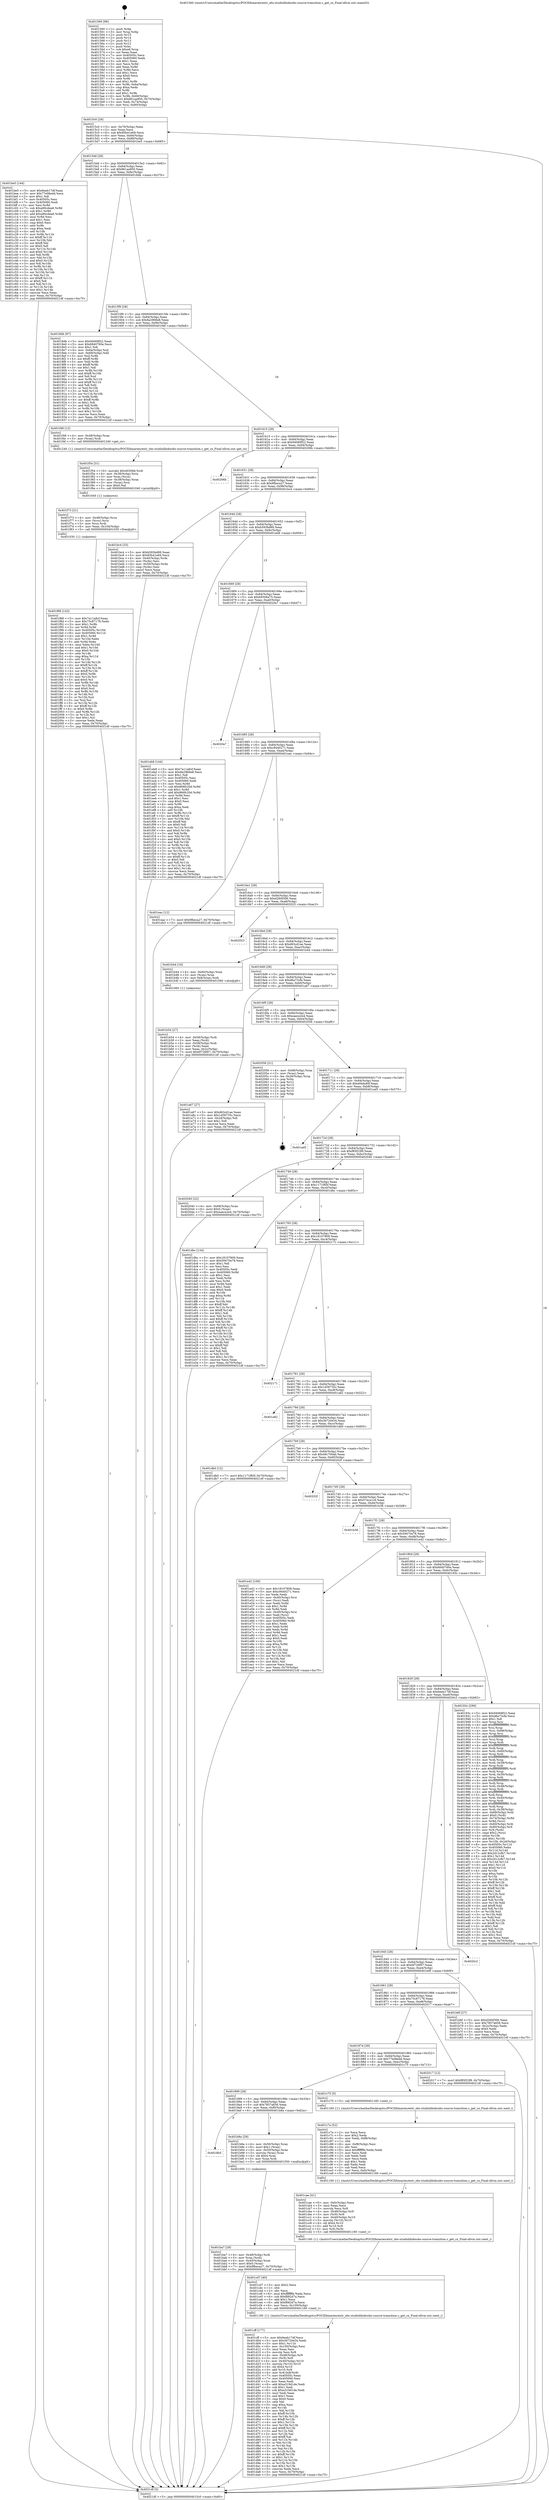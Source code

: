 digraph "0x401560" {
  label = "0x401560 (/mnt/c/Users/mathe/Desktop/tcc/POCII/binaries/extr_obs-studiolibobsobs-source-transition.c_get_cx_Final-ollvm.out::main(0))"
  labelloc = "t"
  node[shape=record]

  Entry [label="",width=0.3,height=0.3,shape=circle,fillcolor=black,style=filled]
  "0x4015c0" [label="{
     0x4015c0 [29]\l
     | [instrs]\l
     &nbsp;&nbsp;0x4015c0 \<+3\>: mov -0x70(%rbp),%eax\l
     &nbsp;&nbsp;0x4015c3 \<+2\>: mov %eax,%ecx\l
     &nbsp;&nbsp;0x4015c5 \<+6\>: sub $0x85b41e69,%ecx\l
     &nbsp;&nbsp;0x4015cb \<+6\>: mov %eax,-0x84(%rbp)\l
     &nbsp;&nbsp;0x4015d1 \<+6\>: mov %ecx,-0x88(%rbp)\l
     &nbsp;&nbsp;0x4015d7 \<+6\>: je 0000000000401be5 \<main+0x685\>\l
  }"]
  "0x401be5" [label="{
     0x401be5 [144]\l
     | [instrs]\l
     &nbsp;&nbsp;0x401be5 \<+5\>: mov $0x6eeb17df,%eax\l
     &nbsp;&nbsp;0x401bea \<+5\>: mov $0x77e08edd,%ecx\l
     &nbsp;&nbsp;0x401bef \<+2\>: mov $0x1,%dl\l
     &nbsp;&nbsp;0x401bf1 \<+7\>: mov 0x40505c,%esi\l
     &nbsp;&nbsp;0x401bf8 \<+7\>: mov 0x405060,%edi\l
     &nbsp;&nbsp;0x401bff \<+3\>: mov %esi,%r8d\l
     &nbsp;&nbsp;0x401c02 \<+7\>: sub $0xa90cdea6,%r8d\l
     &nbsp;&nbsp;0x401c09 \<+4\>: sub $0x1,%r8d\l
     &nbsp;&nbsp;0x401c0d \<+7\>: add $0xa90cdea6,%r8d\l
     &nbsp;&nbsp;0x401c14 \<+4\>: imul %r8d,%esi\l
     &nbsp;&nbsp;0x401c18 \<+3\>: and $0x1,%esi\l
     &nbsp;&nbsp;0x401c1b \<+3\>: cmp $0x0,%esi\l
     &nbsp;&nbsp;0x401c1e \<+4\>: sete %r9b\l
     &nbsp;&nbsp;0x401c22 \<+3\>: cmp $0xa,%edi\l
     &nbsp;&nbsp;0x401c25 \<+4\>: setl %r10b\l
     &nbsp;&nbsp;0x401c29 \<+3\>: mov %r9b,%r11b\l
     &nbsp;&nbsp;0x401c2c \<+4\>: xor $0xff,%r11b\l
     &nbsp;&nbsp;0x401c30 \<+3\>: mov %r10b,%bl\l
     &nbsp;&nbsp;0x401c33 \<+3\>: xor $0xff,%bl\l
     &nbsp;&nbsp;0x401c36 \<+3\>: xor $0x0,%dl\l
     &nbsp;&nbsp;0x401c39 \<+3\>: mov %r11b,%r14b\l
     &nbsp;&nbsp;0x401c3c \<+4\>: and $0x0,%r14b\l
     &nbsp;&nbsp;0x401c40 \<+3\>: and %dl,%r9b\l
     &nbsp;&nbsp;0x401c43 \<+3\>: mov %bl,%r15b\l
     &nbsp;&nbsp;0x401c46 \<+4\>: and $0x0,%r15b\l
     &nbsp;&nbsp;0x401c4a \<+3\>: and %dl,%r10b\l
     &nbsp;&nbsp;0x401c4d \<+3\>: or %r9b,%r14b\l
     &nbsp;&nbsp;0x401c50 \<+3\>: or %r10b,%r15b\l
     &nbsp;&nbsp;0x401c53 \<+3\>: xor %r15b,%r14b\l
     &nbsp;&nbsp;0x401c56 \<+3\>: or %bl,%r11b\l
     &nbsp;&nbsp;0x401c59 \<+4\>: xor $0xff,%r11b\l
     &nbsp;&nbsp;0x401c5d \<+3\>: or $0x0,%dl\l
     &nbsp;&nbsp;0x401c60 \<+3\>: and %dl,%r11b\l
     &nbsp;&nbsp;0x401c63 \<+3\>: or %r11b,%r14b\l
     &nbsp;&nbsp;0x401c66 \<+4\>: test $0x1,%r14b\l
     &nbsp;&nbsp;0x401c6a \<+3\>: cmovne %ecx,%eax\l
     &nbsp;&nbsp;0x401c6d \<+3\>: mov %eax,-0x70(%rbp)\l
     &nbsp;&nbsp;0x401c70 \<+5\>: jmp 00000000004021df \<main+0xc7f\>\l
  }"]
  "0x4015dd" [label="{
     0x4015dd [28]\l
     | [instrs]\l
     &nbsp;&nbsp;0x4015dd \<+5\>: jmp 00000000004015e2 \<main+0x82\>\l
     &nbsp;&nbsp;0x4015e2 \<+6\>: mov -0x84(%rbp),%eax\l
     &nbsp;&nbsp;0x4015e8 \<+5\>: sub $0x861aa950,%eax\l
     &nbsp;&nbsp;0x4015ed \<+6\>: mov %eax,-0x8c(%rbp)\l
     &nbsp;&nbsp;0x4015f3 \<+6\>: je 00000000004018db \<main+0x37b\>\l
  }"]
  Exit [label="",width=0.3,height=0.3,shape=circle,fillcolor=black,style=filled,peripheries=2]
  "0x4018db" [label="{
     0x4018db [97]\l
     | [instrs]\l
     &nbsp;&nbsp;0x4018db \<+5\>: mov $0x94069f22,%eax\l
     &nbsp;&nbsp;0x4018e0 \<+5\>: mov $0x6840760e,%ecx\l
     &nbsp;&nbsp;0x4018e5 \<+2\>: mov $0x1,%dl\l
     &nbsp;&nbsp;0x4018e7 \<+4\>: mov -0x6a(%rbp),%sil\l
     &nbsp;&nbsp;0x4018eb \<+4\>: mov -0x69(%rbp),%dil\l
     &nbsp;&nbsp;0x4018ef \<+3\>: mov %sil,%r8b\l
     &nbsp;&nbsp;0x4018f2 \<+4\>: xor $0xff,%r8b\l
     &nbsp;&nbsp;0x4018f6 \<+3\>: mov %dil,%r9b\l
     &nbsp;&nbsp;0x4018f9 \<+4\>: xor $0xff,%r9b\l
     &nbsp;&nbsp;0x4018fd \<+3\>: xor $0x1,%dl\l
     &nbsp;&nbsp;0x401900 \<+3\>: mov %r8b,%r10b\l
     &nbsp;&nbsp;0x401903 \<+4\>: and $0xff,%r10b\l
     &nbsp;&nbsp;0x401907 \<+3\>: and %dl,%sil\l
     &nbsp;&nbsp;0x40190a \<+3\>: mov %r9b,%r11b\l
     &nbsp;&nbsp;0x40190d \<+4\>: and $0xff,%r11b\l
     &nbsp;&nbsp;0x401911 \<+3\>: and %dl,%dil\l
     &nbsp;&nbsp;0x401914 \<+3\>: or %sil,%r10b\l
     &nbsp;&nbsp;0x401917 \<+3\>: or %dil,%r11b\l
     &nbsp;&nbsp;0x40191a \<+3\>: xor %r11b,%r10b\l
     &nbsp;&nbsp;0x40191d \<+3\>: or %r9b,%r8b\l
     &nbsp;&nbsp;0x401920 \<+4\>: xor $0xff,%r8b\l
     &nbsp;&nbsp;0x401924 \<+3\>: or $0x1,%dl\l
     &nbsp;&nbsp;0x401927 \<+3\>: and %dl,%r8b\l
     &nbsp;&nbsp;0x40192a \<+3\>: or %r8b,%r10b\l
     &nbsp;&nbsp;0x40192d \<+4\>: test $0x1,%r10b\l
     &nbsp;&nbsp;0x401931 \<+3\>: cmovne %ecx,%eax\l
     &nbsp;&nbsp;0x401934 \<+3\>: mov %eax,-0x70(%rbp)\l
     &nbsp;&nbsp;0x401937 \<+5\>: jmp 00000000004021df \<main+0xc7f\>\l
  }"]
  "0x4015f9" [label="{
     0x4015f9 [28]\l
     | [instrs]\l
     &nbsp;&nbsp;0x4015f9 \<+5\>: jmp 00000000004015fe \<main+0x9e\>\l
     &nbsp;&nbsp;0x4015fe \<+6\>: mov -0x84(%rbp),%eax\l
     &nbsp;&nbsp;0x401604 \<+5\>: sub $0x8a2966e8,%eax\l
     &nbsp;&nbsp;0x401609 \<+6\>: mov %eax,-0x90(%rbp)\l
     &nbsp;&nbsp;0x40160f \<+6\>: je 0000000000401f48 \<main+0x9e8\>\l
  }"]
  "0x4021df" [label="{
     0x4021df [5]\l
     | [instrs]\l
     &nbsp;&nbsp;0x4021df \<+5\>: jmp 00000000004015c0 \<main+0x60\>\l
  }"]
  "0x401560" [label="{
     0x401560 [96]\l
     | [instrs]\l
     &nbsp;&nbsp;0x401560 \<+1\>: push %rbp\l
     &nbsp;&nbsp;0x401561 \<+3\>: mov %rsp,%rbp\l
     &nbsp;&nbsp;0x401564 \<+2\>: push %r15\l
     &nbsp;&nbsp;0x401566 \<+2\>: push %r14\l
     &nbsp;&nbsp;0x401568 \<+2\>: push %r13\l
     &nbsp;&nbsp;0x40156a \<+2\>: push %r12\l
     &nbsp;&nbsp;0x40156c \<+1\>: push %rbx\l
     &nbsp;&nbsp;0x40156d \<+7\>: sub $0xe8,%rsp\l
     &nbsp;&nbsp;0x401574 \<+2\>: xor %eax,%eax\l
     &nbsp;&nbsp;0x401576 \<+7\>: mov 0x40505c,%ecx\l
     &nbsp;&nbsp;0x40157d \<+7\>: mov 0x405060,%edx\l
     &nbsp;&nbsp;0x401584 \<+3\>: sub $0x1,%eax\l
     &nbsp;&nbsp;0x401587 \<+3\>: mov %ecx,%r8d\l
     &nbsp;&nbsp;0x40158a \<+3\>: add %eax,%r8d\l
     &nbsp;&nbsp;0x40158d \<+4\>: imul %r8d,%ecx\l
     &nbsp;&nbsp;0x401591 \<+3\>: and $0x1,%ecx\l
     &nbsp;&nbsp;0x401594 \<+3\>: cmp $0x0,%ecx\l
     &nbsp;&nbsp;0x401597 \<+4\>: sete %r9b\l
     &nbsp;&nbsp;0x40159b \<+4\>: and $0x1,%r9b\l
     &nbsp;&nbsp;0x40159f \<+4\>: mov %r9b,-0x6a(%rbp)\l
     &nbsp;&nbsp;0x4015a3 \<+3\>: cmp $0xa,%edx\l
     &nbsp;&nbsp;0x4015a6 \<+4\>: setl %r9b\l
     &nbsp;&nbsp;0x4015aa \<+4\>: and $0x1,%r9b\l
     &nbsp;&nbsp;0x4015ae \<+4\>: mov %r9b,-0x69(%rbp)\l
     &nbsp;&nbsp;0x4015b2 \<+7\>: movl $0x861aa950,-0x70(%rbp)\l
     &nbsp;&nbsp;0x4015b9 \<+3\>: mov %edi,-0x74(%rbp)\l
     &nbsp;&nbsp;0x4015bc \<+4\>: mov %rsi,-0x80(%rbp)\l
  }"]
  "0x401f88" [label="{
     0x401f88 [143]\l
     | [instrs]\l
     &nbsp;&nbsp;0x401f88 \<+5\>: mov $0x7a11a8cf,%eax\l
     &nbsp;&nbsp;0x401f8d \<+5\>: mov $0x75c87178,%edx\l
     &nbsp;&nbsp;0x401f92 \<+3\>: mov $0x1,%r8b\l
     &nbsp;&nbsp;0x401f95 \<+3\>: xor %r9d,%r9d\l
     &nbsp;&nbsp;0x401f98 \<+8\>: mov 0x40505c,%r10d\l
     &nbsp;&nbsp;0x401fa0 \<+8\>: mov 0x405060,%r11d\l
     &nbsp;&nbsp;0x401fa8 \<+4\>: sub $0x1,%r9d\l
     &nbsp;&nbsp;0x401fac \<+3\>: mov %r10d,%ebx\l
     &nbsp;&nbsp;0x401faf \<+3\>: add %r9d,%ebx\l
     &nbsp;&nbsp;0x401fb2 \<+4\>: imul %ebx,%r10d\l
     &nbsp;&nbsp;0x401fb6 \<+4\>: and $0x1,%r10d\l
     &nbsp;&nbsp;0x401fba \<+4\>: cmp $0x0,%r10d\l
     &nbsp;&nbsp;0x401fbe \<+4\>: sete %r14b\l
     &nbsp;&nbsp;0x401fc2 \<+4\>: cmp $0xa,%r11d\l
     &nbsp;&nbsp;0x401fc6 \<+4\>: setl %r15b\l
     &nbsp;&nbsp;0x401fca \<+3\>: mov %r14b,%r12b\l
     &nbsp;&nbsp;0x401fcd \<+4\>: xor $0xff,%r12b\l
     &nbsp;&nbsp;0x401fd1 \<+3\>: mov %r15b,%r13b\l
     &nbsp;&nbsp;0x401fd4 \<+4\>: xor $0xff,%r13b\l
     &nbsp;&nbsp;0x401fd8 \<+4\>: xor $0x0,%r8b\l
     &nbsp;&nbsp;0x401fdc \<+3\>: mov %r12b,%cl\l
     &nbsp;&nbsp;0x401fdf \<+3\>: and $0x0,%cl\l
     &nbsp;&nbsp;0x401fe2 \<+3\>: and %r8b,%r14b\l
     &nbsp;&nbsp;0x401fe5 \<+3\>: mov %r13b,%sil\l
     &nbsp;&nbsp;0x401fe8 \<+4\>: and $0x0,%sil\l
     &nbsp;&nbsp;0x401fec \<+3\>: and %r8b,%r15b\l
     &nbsp;&nbsp;0x401fef \<+3\>: or %r14b,%cl\l
     &nbsp;&nbsp;0x401ff2 \<+3\>: or %r15b,%sil\l
     &nbsp;&nbsp;0x401ff5 \<+3\>: xor %sil,%cl\l
     &nbsp;&nbsp;0x401ff8 \<+3\>: or %r13b,%r12b\l
     &nbsp;&nbsp;0x401ffb \<+4\>: xor $0xff,%r12b\l
     &nbsp;&nbsp;0x401fff \<+4\>: or $0x0,%r8b\l
     &nbsp;&nbsp;0x402003 \<+3\>: and %r8b,%r12b\l
     &nbsp;&nbsp;0x402006 \<+3\>: or %r12b,%cl\l
     &nbsp;&nbsp;0x402009 \<+3\>: test $0x1,%cl\l
     &nbsp;&nbsp;0x40200c \<+3\>: cmovne %edx,%eax\l
     &nbsp;&nbsp;0x40200f \<+3\>: mov %eax,-0x70(%rbp)\l
     &nbsp;&nbsp;0x402012 \<+5\>: jmp 00000000004021df \<main+0xc7f\>\l
  }"]
  "0x401f48" [label="{
     0x401f48 [12]\l
     | [instrs]\l
     &nbsp;&nbsp;0x401f48 \<+4\>: mov -0x48(%rbp),%rax\l
     &nbsp;&nbsp;0x401f4c \<+3\>: mov (%rax),%rdi\l
     &nbsp;&nbsp;0x401f4f \<+5\>: call 0000000000401240 \<get_cx\>\l
     | [calls]\l
     &nbsp;&nbsp;0x401240 \{1\} (/mnt/c/Users/mathe/Desktop/tcc/POCII/binaries/extr_obs-studiolibobsobs-source-transition.c_get_cx_Final-ollvm.out::get_cx)\l
  }"]
  "0x401615" [label="{
     0x401615 [28]\l
     | [instrs]\l
     &nbsp;&nbsp;0x401615 \<+5\>: jmp 000000000040161a \<main+0xba\>\l
     &nbsp;&nbsp;0x40161a \<+6\>: mov -0x84(%rbp),%eax\l
     &nbsp;&nbsp;0x401620 \<+5\>: sub $0x94069f22,%eax\l
     &nbsp;&nbsp;0x401625 \<+6\>: mov %eax,-0x94(%rbp)\l
     &nbsp;&nbsp;0x40162b \<+6\>: je 000000000040206b \<main+0xb0b\>\l
  }"]
  "0x401f73" [label="{
     0x401f73 [21]\l
     | [instrs]\l
     &nbsp;&nbsp;0x401f73 \<+4\>: mov -0x48(%rbp),%rcx\l
     &nbsp;&nbsp;0x401f77 \<+3\>: mov (%rcx),%rcx\l
     &nbsp;&nbsp;0x401f7a \<+3\>: mov %rcx,%rdi\l
     &nbsp;&nbsp;0x401f7d \<+6\>: mov %eax,-0x104(%rbp)\l
     &nbsp;&nbsp;0x401f83 \<+5\>: call 0000000000401030 \<free@plt\>\l
     | [calls]\l
     &nbsp;&nbsp;0x401030 \{1\} (unknown)\l
  }"]
  "0x40206b" [label="{
     0x40206b\l
  }", style=dashed]
  "0x401631" [label="{
     0x401631 [28]\l
     | [instrs]\l
     &nbsp;&nbsp;0x401631 \<+5\>: jmp 0000000000401636 \<main+0xd6\>\l
     &nbsp;&nbsp;0x401636 \<+6\>: mov -0x84(%rbp),%eax\l
     &nbsp;&nbsp;0x40163c \<+5\>: sub $0x9fbeca27,%eax\l
     &nbsp;&nbsp;0x401641 \<+6\>: mov %eax,-0x98(%rbp)\l
     &nbsp;&nbsp;0x401647 \<+6\>: je 0000000000401bc4 \<main+0x664\>\l
  }"]
  "0x401f54" [label="{
     0x401f54 [31]\l
     | [instrs]\l
     &nbsp;&nbsp;0x401f54 \<+10\>: movabs $0x4030b6,%rdi\l
     &nbsp;&nbsp;0x401f5e \<+4\>: mov -0x38(%rbp),%rcx\l
     &nbsp;&nbsp;0x401f62 \<+3\>: mov %rax,(%rcx)\l
     &nbsp;&nbsp;0x401f65 \<+4\>: mov -0x38(%rbp),%rax\l
     &nbsp;&nbsp;0x401f69 \<+3\>: mov (%rax),%rsi\l
     &nbsp;&nbsp;0x401f6c \<+2\>: mov $0x0,%al\l
     &nbsp;&nbsp;0x401f6e \<+5\>: call 0000000000401040 \<printf@plt\>\l
     | [calls]\l
     &nbsp;&nbsp;0x401040 \{1\} (unknown)\l
  }"]
  "0x401bc4" [label="{
     0x401bc4 [33]\l
     | [instrs]\l
     &nbsp;&nbsp;0x401bc4 \<+5\>: mov $0xb593bd89,%eax\l
     &nbsp;&nbsp;0x401bc9 \<+5\>: mov $0x85b41e69,%ecx\l
     &nbsp;&nbsp;0x401bce \<+4\>: mov -0x40(%rbp),%rdx\l
     &nbsp;&nbsp;0x401bd2 \<+2\>: mov (%rdx),%esi\l
     &nbsp;&nbsp;0x401bd4 \<+4\>: mov -0x50(%rbp),%rdx\l
     &nbsp;&nbsp;0x401bd8 \<+2\>: cmp (%rdx),%esi\l
     &nbsp;&nbsp;0x401bda \<+3\>: cmovl %ecx,%eax\l
     &nbsp;&nbsp;0x401bdd \<+3\>: mov %eax,-0x70(%rbp)\l
     &nbsp;&nbsp;0x401be0 \<+5\>: jmp 00000000004021df \<main+0xc7f\>\l
  }"]
  "0x40164d" [label="{
     0x40164d [28]\l
     | [instrs]\l
     &nbsp;&nbsp;0x40164d \<+5\>: jmp 0000000000401652 \<main+0xf2\>\l
     &nbsp;&nbsp;0x401652 \<+6\>: mov -0x84(%rbp),%eax\l
     &nbsp;&nbsp;0x401658 \<+5\>: sub $0xb593bd89,%eax\l
     &nbsp;&nbsp;0x40165d \<+6\>: mov %eax,-0x9c(%rbp)\l
     &nbsp;&nbsp;0x401663 \<+6\>: je 0000000000401eb8 \<main+0x958\>\l
  }"]
  "0x401cff" [label="{
     0x401cff [177]\l
     | [instrs]\l
     &nbsp;&nbsp;0x401cff \<+5\>: mov $0x6eeb17df,%ecx\l
     &nbsp;&nbsp;0x401d04 \<+5\>: mov $0x36720e34,%edx\l
     &nbsp;&nbsp;0x401d09 \<+3\>: mov $0x1,%r11b\l
     &nbsp;&nbsp;0x401d0c \<+6\>: mov -0x100(%rbp),%esi\l
     &nbsp;&nbsp;0x401d12 \<+3\>: imul %eax,%esi\l
     &nbsp;&nbsp;0x401d15 \<+3\>: movslq %esi,%r8\l
     &nbsp;&nbsp;0x401d18 \<+4\>: mov -0x48(%rbp),%r9\l
     &nbsp;&nbsp;0x401d1c \<+3\>: mov (%r9),%r9\l
     &nbsp;&nbsp;0x401d1f \<+4\>: mov -0x40(%rbp),%r10\l
     &nbsp;&nbsp;0x401d23 \<+3\>: movslq (%r10),%r10\l
     &nbsp;&nbsp;0x401d26 \<+4\>: shl $0x4,%r10\l
     &nbsp;&nbsp;0x401d2a \<+3\>: add %r10,%r9\l
     &nbsp;&nbsp;0x401d2d \<+4\>: mov %r8,0x8(%r9)\l
     &nbsp;&nbsp;0x401d31 \<+7\>: mov 0x40505c,%eax\l
     &nbsp;&nbsp;0x401d38 \<+7\>: mov 0x405060,%esi\l
     &nbsp;&nbsp;0x401d3f \<+2\>: mov %eax,%edi\l
     &nbsp;&nbsp;0x401d41 \<+6\>: add $0xa319d1de,%edi\l
     &nbsp;&nbsp;0x401d47 \<+3\>: sub $0x1,%edi\l
     &nbsp;&nbsp;0x401d4a \<+6\>: sub $0xa319d1de,%edi\l
     &nbsp;&nbsp;0x401d50 \<+3\>: imul %edi,%eax\l
     &nbsp;&nbsp;0x401d53 \<+3\>: and $0x1,%eax\l
     &nbsp;&nbsp;0x401d56 \<+3\>: cmp $0x0,%eax\l
     &nbsp;&nbsp;0x401d59 \<+3\>: sete %bl\l
     &nbsp;&nbsp;0x401d5c \<+3\>: cmp $0xa,%esi\l
     &nbsp;&nbsp;0x401d5f \<+4\>: setl %r14b\l
     &nbsp;&nbsp;0x401d63 \<+3\>: mov %bl,%r15b\l
     &nbsp;&nbsp;0x401d66 \<+4\>: xor $0xff,%r15b\l
     &nbsp;&nbsp;0x401d6a \<+3\>: mov %r14b,%r12b\l
     &nbsp;&nbsp;0x401d6d \<+4\>: xor $0xff,%r12b\l
     &nbsp;&nbsp;0x401d71 \<+4\>: xor $0x1,%r11b\l
     &nbsp;&nbsp;0x401d75 \<+3\>: mov %r15b,%r13b\l
     &nbsp;&nbsp;0x401d78 \<+4\>: and $0xff,%r13b\l
     &nbsp;&nbsp;0x401d7c \<+3\>: and %r11b,%bl\l
     &nbsp;&nbsp;0x401d7f \<+3\>: mov %r12b,%al\l
     &nbsp;&nbsp;0x401d82 \<+2\>: and $0xff,%al\l
     &nbsp;&nbsp;0x401d84 \<+3\>: and %r11b,%r14b\l
     &nbsp;&nbsp;0x401d87 \<+3\>: or %bl,%r13b\l
     &nbsp;&nbsp;0x401d8a \<+3\>: or %r14b,%al\l
     &nbsp;&nbsp;0x401d8d \<+3\>: xor %al,%r13b\l
     &nbsp;&nbsp;0x401d90 \<+3\>: or %r12b,%r15b\l
     &nbsp;&nbsp;0x401d93 \<+4\>: xor $0xff,%r15b\l
     &nbsp;&nbsp;0x401d97 \<+4\>: or $0x1,%r11b\l
     &nbsp;&nbsp;0x401d9b \<+3\>: and %r11b,%r15b\l
     &nbsp;&nbsp;0x401d9e \<+3\>: or %r15b,%r13b\l
     &nbsp;&nbsp;0x401da1 \<+4\>: test $0x1,%r13b\l
     &nbsp;&nbsp;0x401da5 \<+3\>: cmovne %edx,%ecx\l
     &nbsp;&nbsp;0x401da8 \<+3\>: mov %ecx,-0x70(%rbp)\l
     &nbsp;&nbsp;0x401dab \<+5\>: jmp 00000000004021df \<main+0xc7f\>\l
  }"]
  "0x401eb8" [label="{
     0x401eb8 [144]\l
     | [instrs]\l
     &nbsp;&nbsp;0x401eb8 \<+5\>: mov $0x7a11a8cf,%eax\l
     &nbsp;&nbsp;0x401ebd \<+5\>: mov $0x8a2966e8,%ecx\l
     &nbsp;&nbsp;0x401ec2 \<+2\>: mov $0x1,%dl\l
     &nbsp;&nbsp;0x401ec4 \<+7\>: mov 0x40505c,%esi\l
     &nbsp;&nbsp;0x401ecb \<+7\>: mov 0x405060,%edi\l
     &nbsp;&nbsp;0x401ed2 \<+3\>: mov %esi,%r8d\l
     &nbsp;&nbsp;0x401ed5 \<+7\>: sub $0x866fc20d,%r8d\l
     &nbsp;&nbsp;0x401edc \<+4\>: sub $0x1,%r8d\l
     &nbsp;&nbsp;0x401ee0 \<+7\>: add $0x866fc20d,%r8d\l
     &nbsp;&nbsp;0x401ee7 \<+4\>: imul %r8d,%esi\l
     &nbsp;&nbsp;0x401eeb \<+3\>: and $0x1,%esi\l
     &nbsp;&nbsp;0x401eee \<+3\>: cmp $0x0,%esi\l
     &nbsp;&nbsp;0x401ef1 \<+4\>: sete %r9b\l
     &nbsp;&nbsp;0x401ef5 \<+3\>: cmp $0xa,%edi\l
     &nbsp;&nbsp;0x401ef8 \<+4\>: setl %r10b\l
     &nbsp;&nbsp;0x401efc \<+3\>: mov %r9b,%r11b\l
     &nbsp;&nbsp;0x401eff \<+4\>: xor $0xff,%r11b\l
     &nbsp;&nbsp;0x401f03 \<+3\>: mov %r10b,%bl\l
     &nbsp;&nbsp;0x401f06 \<+3\>: xor $0xff,%bl\l
     &nbsp;&nbsp;0x401f09 \<+3\>: xor $0x0,%dl\l
     &nbsp;&nbsp;0x401f0c \<+3\>: mov %r11b,%r14b\l
     &nbsp;&nbsp;0x401f0f \<+4\>: and $0x0,%r14b\l
     &nbsp;&nbsp;0x401f13 \<+3\>: and %dl,%r9b\l
     &nbsp;&nbsp;0x401f16 \<+3\>: mov %bl,%r15b\l
     &nbsp;&nbsp;0x401f19 \<+4\>: and $0x0,%r15b\l
     &nbsp;&nbsp;0x401f1d \<+3\>: and %dl,%r10b\l
     &nbsp;&nbsp;0x401f20 \<+3\>: or %r9b,%r14b\l
     &nbsp;&nbsp;0x401f23 \<+3\>: or %r10b,%r15b\l
     &nbsp;&nbsp;0x401f26 \<+3\>: xor %r15b,%r14b\l
     &nbsp;&nbsp;0x401f29 \<+3\>: or %bl,%r11b\l
     &nbsp;&nbsp;0x401f2c \<+4\>: xor $0xff,%r11b\l
     &nbsp;&nbsp;0x401f30 \<+3\>: or $0x0,%dl\l
     &nbsp;&nbsp;0x401f33 \<+3\>: and %dl,%r11b\l
     &nbsp;&nbsp;0x401f36 \<+3\>: or %r11b,%r14b\l
     &nbsp;&nbsp;0x401f39 \<+4\>: test $0x1,%r14b\l
     &nbsp;&nbsp;0x401f3d \<+3\>: cmovne %ecx,%eax\l
     &nbsp;&nbsp;0x401f40 \<+3\>: mov %eax,-0x70(%rbp)\l
     &nbsp;&nbsp;0x401f43 \<+5\>: jmp 00000000004021df \<main+0xc7f\>\l
  }"]
  "0x401669" [label="{
     0x401669 [28]\l
     | [instrs]\l
     &nbsp;&nbsp;0x401669 \<+5\>: jmp 000000000040166e \<main+0x10e\>\l
     &nbsp;&nbsp;0x40166e \<+6\>: mov -0x84(%rbp),%eax\l
     &nbsp;&nbsp;0x401674 \<+5\>: sub $0xb9306a75,%eax\l
     &nbsp;&nbsp;0x401679 \<+6\>: mov %eax,-0xa0(%rbp)\l
     &nbsp;&nbsp;0x40167f \<+6\>: je 00000000004020a7 \<main+0xb47\>\l
  }"]
  "0x401cd7" [label="{
     0x401cd7 [40]\l
     | [instrs]\l
     &nbsp;&nbsp;0x401cd7 \<+5\>: mov $0x2,%ecx\l
     &nbsp;&nbsp;0x401cdc \<+1\>: cltd\l
     &nbsp;&nbsp;0x401cdd \<+2\>: idiv %ecx\l
     &nbsp;&nbsp;0x401cdf \<+6\>: imul $0xfffffffe,%edx,%ecx\l
     &nbsp;&nbsp;0x401ce5 \<+6\>: sub $0xf682d7a,%ecx\l
     &nbsp;&nbsp;0x401ceb \<+3\>: add $0x1,%ecx\l
     &nbsp;&nbsp;0x401cee \<+6\>: add $0xf682d7a,%ecx\l
     &nbsp;&nbsp;0x401cf4 \<+6\>: mov %ecx,-0x100(%rbp)\l
     &nbsp;&nbsp;0x401cfa \<+5\>: call 0000000000401160 \<next_i\>\l
     | [calls]\l
     &nbsp;&nbsp;0x401160 \{1\} (/mnt/c/Users/mathe/Desktop/tcc/POCII/binaries/extr_obs-studiolibobsobs-source-transition.c_get_cx_Final-ollvm.out::next_i)\l
  }"]
  "0x4020a7" [label="{
     0x4020a7\l
  }", style=dashed]
  "0x401685" [label="{
     0x401685 [28]\l
     | [instrs]\l
     &nbsp;&nbsp;0x401685 \<+5\>: jmp 000000000040168a \<main+0x12a\>\l
     &nbsp;&nbsp;0x40168a \<+6\>: mov -0x84(%rbp),%eax\l
     &nbsp;&nbsp;0x401690 \<+5\>: sub $0xc9440271,%eax\l
     &nbsp;&nbsp;0x401695 \<+6\>: mov %eax,-0xa4(%rbp)\l
     &nbsp;&nbsp;0x40169b \<+6\>: je 0000000000401eac \<main+0x94c\>\l
  }"]
  "0x401cae" [label="{
     0x401cae [41]\l
     | [instrs]\l
     &nbsp;&nbsp;0x401cae \<+6\>: mov -0xfc(%rbp),%ecx\l
     &nbsp;&nbsp;0x401cb4 \<+3\>: imul %eax,%ecx\l
     &nbsp;&nbsp;0x401cb7 \<+3\>: movslq %ecx,%r8\l
     &nbsp;&nbsp;0x401cba \<+4\>: mov -0x48(%rbp),%r9\l
     &nbsp;&nbsp;0x401cbe \<+3\>: mov (%r9),%r9\l
     &nbsp;&nbsp;0x401cc1 \<+4\>: mov -0x40(%rbp),%r10\l
     &nbsp;&nbsp;0x401cc5 \<+3\>: movslq (%r10),%r10\l
     &nbsp;&nbsp;0x401cc8 \<+4\>: shl $0x4,%r10\l
     &nbsp;&nbsp;0x401ccc \<+3\>: add %r10,%r9\l
     &nbsp;&nbsp;0x401ccf \<+3\>: mov %r8,(%r9)\l
     &nbsp;&nbsp;0x401cd2 \<+5\>: call 0000000000401160 \<next_i\>\l
     | [calls]\l
     &nbsp;&nbsp;0x401160 \{1\} (/mnt/c/Users/mathe/Desktop/tcc/POCII/binaries/extr_obs-studiolibobsobs-source-transition.c_get_cx_Final-ollvm.out::next_i)\l
  }"]
  "0x401eac" [label="{
     0x401eac [12]\l
     | [instrs]\l
     &nbsp;&nbsp;0x401eac \<+7\>: movl $0x9fbeca27,-0x70(%rbp)\l
     &nbsp;&nbsp;0x401eb3 \<+5\>: jmp 00000000004021df \<main+0xc7f\>\l
  }"]
  "0x4016a1" [label="{
     0x4016a1 [28]\l
     | [instrs]\l
     &nbsp;&nbsp;0x4016a1 \<+5\>: jmp 00000000004016a6 \<main+0x146\>\l
     &nbsp;&nbsp;0x4016a6 \<+6\>: mov -0x84(%rbp),%eax\l
     &nbsp;&nbsp;0x4016ac \<+5\>: sub $0xd260f306,%eax\l
     &nbsp;&nbsp;0x4016b1 \<+6\>: mov %eax,-0xa8(%rbp)\l
     &nbsp;&nbsp;0x4016b7 \<+6\>: je 0000000000402023 \<main+0xac3\>\l
  }"]
  "0x401c7a" [label="{
     0x401c7a [52]\l
     | [instrs]\l
     &nbsp;&nbsp;0x401c7a \<+2\>: xor %ecx,%ecx\l
     &nbsp;&nbsp;0x401c7c \<+5\>: mov $0x2,%edx\l
     &nbsp;&nbsp;0x401c81 \<+6\>: mov %edx,-0xf8(%rbp)\l
     &nbsp;&nbsp;0x401c87 \<+1\>: cltd\l
     &nbsp;&nbsp;0x401c88 \<+6\>: mov -0xf8(%rbp),%esi\l
     &nbsp;&nbsp;0x401c8e \<+2\>: idiv %esi\l
     &nbsp;&nbsp;0x401c90 \<+6\>: imul $0xfffffffe,%edx,%edx\l
     &nbsp;&nbsp;0x401c96 \<+2\>: mov %ecx,%edi\l
     &nbsp;&nbsp;0x401c98 \<+2\>: sub %edx,%edi\l
     &nbsp;&nbsp;0x401c9a \<+2\>: mov %ecx,%edx\l
     &nbsp;&nbsp;0x401c9c \<+3\>: sub $0x1,%edx\l
     &nbsp;&nbsp;0x401c9f \<+2\>: add %edx,%edi\l
     &nbsp;&nbsp;0x401ca1 \<+2\>: sub %edi,%ecx\l
     &nbsp;&nbsp;0x401ca3 \<+6\>: mov %ecx,-0xfc(%rbp)\l
     &nbsp;&nbsp;0x401ca9 \<+5\>: call 0000000000401160 \<next_i\>\l
     | [calls]\l
     &nbsp;&nbsp;0x401160 \{1\} (/mnt/c/Users/mathe/Desktop/tcc/POCII/binaries/extr_obs-studiolibobsobs-source-transition.c_get_cx_Final-ollvm.out::next_i)\l
  }"]
  "0x402023" [label="{
     0x402023\l
  }", style=dashed]
  "0x4016bd" [label="{
     0x4016bd [28]\l
     | [instrs]\l
     &nbsp;&nbsp;0x4016bd \<+5\>: jmp 00000000004016c2 \<main+0x162\>\l
     &nbsp;&nbsp;0x4016c2 \<+6\>: mov -0x84(%rbp),%eax\l
     &nbsp;&nbsp;0x4016c8 \<+5\>: sub $0xd63cd1ae,%eax\l
     &nbsp;&nbsp;0x4016cd \<+6\>: mov %eax,-0xac(%rbp)\l
     &nbsp;&nbsp;0x4016d3 \<+6\>: je 0000000000401b44 \<main+0x5e4\>\l
  }"]
  "0x401ba7" [label="{
     0x401ba7 [29]\l
     | [instrs]\l
     &nbsp;&nbsp;0x401ba7 \<+4\>: mov -0x48(%rbp),%rdi\l
     &nbsp;&nbsp;0x401bab \<+3\>: mov %rax,(%rdi)\l
     &nbsp;&nbsp;0x401bae \<+4\>: mov -0x40(%rbp),%rax\l
     &nbsp;&nbsp;0x401bb2 \<+6\>: movl $0x0,(%rax)\l
     &nbsp;&nbsp;0x401bb8 \<+7\>: movl $0x9fbeca27,-0x70(%rbp)\l
     &nbsp;&nbsp;0x401bbf \<+5\>: jmp 00000000004021df \<main+0xc7f\>\l
  }"]
  "0x401b44" [label="{
     0x401b44 [16]\l
     | [instrs]\l
     &nbsp;&nbsp;0x401b44 \<+4\>: mov -0x60(%rbp),%rax\l
     &nbsp;&nbsp;0x401b48 \<+3\>: mov (%rax),%rax\l
     &nbsp;&nbsp;0x401b4b \<+4\>: mov 0x8(%rax),%rdi\l
     &nbsp;&nbsp;0x401b4f \<+5\>: call 0000000000401060 \<atoi@plt\>\l
     | [calls]\l
     &nbsp;&nbsp;0x401060 \{1\} (unknown)\l
  }"]
  "0x4016d9" [label="{
     0x4016d9 [28]\l
     | [instrs]\l
     &nbsp;&nbsp;0x4016d9 \<+5\>: jmp 00000000004016de \<main+0x17e\>\l
     &nbsp;&nbsp;0x4016de \<+6\>: mov -0x84(%rbp),%eax\l
     &nbsp;&nbsp;0x4016e4 \<+5\>: sub $0xd6a73cfe,%eax\l
     &nbsp;&nbsp;0x4016e9 \<+6\>: mov %eax,-0xb0(%rbp)\l
     &nbsp;&nbsp;0x4016ef \<+6\>: je 0000000000401a67 \<main+0x507\>\l
  }"]
  "0x4018b5" [label="{
     0x4018b5\l
  }", style=dashed]
  "0x401a67" [label="{
     0x401a67 [27]\l
     | [instrs]\l
     &nbsp;&nbsp;0x401a67 \<+5\>: mov $0xd63cd1ae,%eax\l
     &nbsp;&nbsp;0x401a6c \<+5\>: mov $0x1d58735c,%ecx\l
     &nbsp;&nbsp;0x401a71 \<+3\>: mov -0x2d(%rbp),%dl\l
     &nbsp;&nbsp;0x401a74 \<+3\>: test $0x1,%dl\l
     &nbsp;&nbsp;0x401a77 \<+3\>: cmovne %ecx,%eax\l
     &nbsp;&nbsp;0x401a7a \<+3\>: mov %eax,-0x70(%rbp)\l
     &nbsp;&nbsp;0x401a7d \<+5\>: jmp 00000000004021df \<main+0xc7f\>\l
  }"]
  "0x4016f5" [label="{
     0x4016f5 [28]\l
     | [instrs]\l
     &nbsp;&nbsp;0x4016f5 \<+5\>: jmp 00000000004016fa \<main+0x19a\>\l
     &nbsp;&nbsp;0x4016fa \<+6\>: mov -0x84(%rbp),%eax\l
     &nbsp;&nbsp;0x401700 \<+5\>: sub $0xeaece2e4,%eax\l
     &nbsp;&nbsp;0x401705 \<+6\>: mov %eax,-0xb4(%rbp)\l
     &nbsp;&nbsp;0x40170b \<+6\>: je 0000000000402056 \<main+0xaf6\>\l
  }"]
  "0x401b8a" [label="{
     0x401b8a [29]\l
     | [instrs]\l
     &nbsp;&nbsp;0x401b8a \<+4\>: mov -0x50(%rbp),%rax\l
     &nbsp;&nbsp;0x401b8e \<+6\>: movl $0x1,(%rax)\l
     &nbsp;&nbsp;0x401b94 \<+4\>: mov -0x50(%rbp),%rax\l
     &nbsp;&nbsp;0x401b98 \<+3\>: movslq (%rax),%rax\l
     &nbsp;&nbsp;0x401b9b \<+4\>: shl $0x4,%rax\l
     &nbsp;&nbsp;0x401b9f \<+3\>: mov %rax,%rdi\l
     &nbsp;&nbsp;0x401ba2 \<+5\>: call 0000000000401050 \<malloc@plt\>\l
     | [calls]\l
     &nbsp;&nbsp;0x401050 \{1\} (unknown)\l
  }"]
  "0x402056" [label="{
     0x402056 [21]\l
     | [instrs]\l
     &nbsp;&nbsp;0x402056 \<+4\>: mov -0x68(%rbp),%rax\l
     &nbsp;&nbsp;0x40205a \<+2\>: mov (%rax),%eax\l
     &nbsp;&nbsp;0x40205c \<+4\>: lea -0x28(%rbp),%rsp\l
     &nbsp;&nbsp;0x402060 \<+1\>: pop %rbx\l
     &nbsp;&nbsp;0x402061 \<+2\>: pop %r12\l
     &nbsp;&nbsp;0x402063 \<+2\>: pop %r13\l
     &nbsp;&nbsp;0x402065 \<+2\>: pop %r14\l
     &nbsp;&nbsp;0x402067 \<+2\>: pop %r15\l
     &nbsp;&nbsp;0x402069 \<+1\>: pop %rbp\l
     &nbsp;&nbsp;0x40206a \<+1\>: ret\l
  }"]
  "0x401711" [label="{
     0x401711 [28]\l
     | [instrs]\l
     &nbsp;&nbsp;0x401711 \<+5\>: jmp 0000000000401716 \<main+0x1b6\>\l
     &nbsp;&nbsp;0x401716 \<+6\>: mov -0x84(%rbp),%eax\l
     &nbsp;&nbsp;0x40171c \<+5\>: sub $0xef4ded0f,%eax\l
     &nbsp;&nbsp;0x401721 \<+6\>: mov %eax,-0xb8(%rbp)\l
     &nbsp;&nbsp;0x401727 \<+6\>: je 0000000000401ad5 \<main+0x575\>\l
  }"]
  "0x401899" [label="{
     0x401899 [28]\l
     | [instrs]\l
     &nbsp;&nbsp;0x401899 \<+5\>: jmp 000000000040189e \<main+0x33e\>\l
     &nbsp;&nbsp;0x40189e \<+6\>: mov -0x84(%rbp),%eax\l
     &nbsp;&nbsp;0x4018a4 \<+5\>: sub $0x7857a656,%eax\l
     &nbsp;&nbsp;0x4018a9 \<+6\>: mov %eax,-0xf0(%rbp)\l
     &nbsp;&nbsp;0x4018af \<+6\>: je 0000000000401b8a \<main+0x62a\>\l
  }"]
  "0x401ad5" [label="{
     0x401ad5\l
  }", style=dashed]
  "0x40172d" [label="{
     0x40172d [28]\l
     | [instrs]\l
     &nbsp;&nbsp;0x40172d \<+5\>: jmp 0000000000401732 \<main+0x1d2\>\l
     &nbsp;&nbsp;0x401732 \<+6\>: mov -0x84(%rbp),%eax\l
     &nbsp;&nbsp;0x401738 \<+5\>: sub $0xf85f23f9,%eax\l
     &nbsp;&nbsp;0x40173d \<+6\>: mov %eax,-0xbc(%rbp)\l
     &nbsp;&nbsp;0x401743 \<+6\>: je 0000000000402040 \<main+0xae0\>\l
  }"]
  "0x401c75" [label="{
     0x401c75 [5]\l
     | [instrs]\l
     &nbsp;&nbsp;0x401c75 \<+5\>: call 0000000000401160 \<next_i\>\l
     | [calls]\l
     &nbsp;&nbsp;0x401160 \{1\} (/mnt/c/Users/mathe/Desktop/tcc/POCII/binaries/extr_obs-studiolibobsobs-source-transition.c_get_cx_Final-ollvm.out::next_i)\l
  }"]
  "0x402040" [label="{
     0x402040 [22]\l
     | [instrs]\l
     &nbsp;&nbsp;0x402040 \<+4\>: mov -0x68(%rbp),%rax\l
     &nbsp;&nbsp;0x402044 \<+6\>: movl $0x0,(%rax)\l
     &nbsp;&nbsp;0x40204a \<+7\>: movl $0xeaece2e4,-0x70(%rbp)\l
     &nbsp;&nbsp;0x402051 \<+5\>: jmp 00000000004021df \<main+0xc7f\>\l
  }"]
  "0x401749" [label="{
     0x401749 [28]\l
     | [instrs]\l
     &nbsp;&nbsp;0x401749 \<+5\>: jmp 000000000040174e \<main+0x1ee\>\l
     &nbsp;&nbsp;0x40174e \<+6\>: mov -0x84(%rbp),%eax\l
     &nbsp;&nbsp;0x401754 \<+5\>: sub $0x1171f85f,%eax\l
     &nbsp;&nbsp;0x401759 \<+6\>: mov %eax,-0xc0(%rbp)\l
     &nbsp;&nbsp;0x40175f \<+6\>: je 0000000000401dbc \<main+0x85c\>\l
  }"]
  "0x40187d" [label="{
     0x40187d [28]\l
     | [instrs]\l
     &nbsp;&nbsp;0x40187d \<+5\>: jmp 0000000000401882 \<main+0x322\>\l
     &nbsp;&nbsp;0x401882 \<+6\>: mov -0x84(%rbp),%eax\l
     &nbsp;&nbsp;0x401888 \<+5\>: sub $0x77e08edd,%eax\l
     &nbsp;&nbsp;0x40188d \<+6\>: mov %eax,-0xec(%rbp)\l
     &nbsp;&nbsp;0x401893 \<+6\>: je 0000000000401c75 \<main+0x715\>\l
  }"]
  "0x401dbc" [label="{
     0x401dbc [134]\l
     | [instrs]\l
     &nbsp;&nbsp;0x401dbc \<+5\>: mov $0x18107809,%eax\l
     &nbsp;&nbsp;0x401dc1 \<+5\>: mov $0x59470a78,%ecx\l
     &nbsp;&nbsp;0x401dc6 \<+2\>: mov $0x1,%dl\l
     &nbsp;&nbsp;0x401dc8 \<+2\>: xor %esi,%esi\l
     &nbsp;&nbsp;0x401dca \<+7\>: mov 0x40505c,%edi\l
     &nbsp;&nbsp;0x401dd1 \<+8\>: mov 0x405060,%r8d\l
     &nbsp;&nbsp;0x401dd9 \<+3\>: sub $0x1,%esi\l
     &nbsp;&nbsp;0x401ddc \<+3\>: mov %edi,%r9d\l
     &nbsp;&nbsp;0x401ddf \<+3\>: add %esi,%r9d\l
     &nbsp;&nbsp;0x401de2 \<+4\>: imul %r9d,%edi\l
     &nbsp;&nbsp;0x401de6 \<+3\>: and $0x1,%edi\l
     &nbsp;&nbsp;0x401de9 \<+3\>: cmp $0x0,%edi\l
     &nbsp;&nbsp;0x401dec \<+4\>: sete %r10b\l
     &nbsp;&nbsp;0x401df0 \<+4\>: cmp $0xa,%r8d\l
     &nbsp;&nbsp;0x401df4 \<+4\>: setl %r11b\l
     &nbsp;&nbsp;0x401df8 \<+3\>: mov %r10b,%bl\l
     &nbsp;&nbsp;0x401dfb \<+3\>: xor $0xff,%bl\l
     &nbsp;&nbsp;0x401dfe \<+3\>: mov %r11b,%r14b\l
     &nbsp;&nbsp;0x401e01 \<+4\>: xor $0xff,%r14b\l
     &nbsp;&nbsp;0x401e05 \<+3\>: xor $0x1,%dl\l
     &nbsp;&nbsp;0x401e08 \<+3\>: mov %bl,%r15b\l
     &nbsp;&nbsp;0x401e0b \<+4\>: and $0xff,%r15b\l
     &nbsp;&nbsp;0x401e0f \<+3\>: and %dl,%r10b\l
     &nbsp;&nbsp;0x401e12 \<+3\>: mov %r14b,%r12b\l
     &nbsp;&nbsp;0x401e15 \<+4\>: and $0xff,%r12b\l
     &nbsp;&nbsp;0x401e19 \<+3\>: and %dl,%r11b\l
     &nbsp;&nbsp;0x401e1c \<+3\>: or %r10b,%r15b\l
     &nbsp;&nbsp;0x401e1f \<+3\>: or %r11b,%r12b\l
     &nbsp;&nbsp;0x401e22 \<+3\>: xor %r12b,%r15b\l
     &nbsp;&nbsp;0x401e25 \<+3\>: or %r14b,%bl\l
     &nbsp;&nbsp;0x401e28 \<+3\>: xor $0xff,%bl\l
     &nbsp;&nbsp;0x401e2b \<+3\>: or $0x1,%dl\l
     &nbsp;&nbsp;0x401e2e \<+2\>: and %dl,%bl\l
     &nbsp;&nbsp;0x401e30 \<+3\>: or %bl,%r15b\l
     &nbsp;&nbsp;0x401e33 \<+4\>: test $0x1,%r15b\l
     &nbsp;&nbsp;0x401e37 \<+3\>: cmovne %ecx,%eax\l
     &nbsp;&nbsp;0x401e3a \<+3\>: mov %eax,-0x70(%rbp)\l
     &nbsp;&nbsp;0x401e3d \<+5\>: jmp 00000000004021df \<main+0xc7f\>\l
  }"]
  "0x401765" [label="{
     0x401765 [28]\l
     | [instrs]\l
     &nbsp;&nbsp;0x401765 \<+5\>: jmp 000000000040176a \<main+0x20a\>\l
     &nbsp;&nbsp;0x40176a \<+6\>: mov -0x84(%rbp),%eax\l
     &nbsp;&nbsp;0x401770 \<+5\>: sub $0x18107809,%eax\l
     &nbsp;&nbsp;0x401775 \<+6\>: mov %eax,-0xc4(%rbp)\l
     &nbsp;&nbsp;0x40177b \<+6\>: je 0000000000402171 \<main+0xc11\>\l
  }"]
  "0x402017" [label="{
     0x402017 [12]\l
     | [instrs]\l
     &nbsp;&nbsp;0x402017 \<+7\>: movl $0xf85f23f9,-0x70(%rbp)\l
     &nbsp;&nbsp;0x40201e \<+5\>: jmp 00000000004021df \<main+0xc7f\>\l
  }"]
  "0x402171" [label="{
     0x402171\l
  }", style=dashed]
  "0x401781" [label="{
     0x401781 [28]\l
     | [instrs]\l
     &nbsp;&nbsp;0x401781 \<+5\>: jmp 0000000000401786 \<main+0x226\>\l
     &nbsp;&nbsp;0x401786 \<+6\>: mov -0x84(%rbp),%eax\l
     &nbsp;&nbsp;0x40178c \<+5\>: sub $0x1d58735c,%eax\l
     &nbsp;&nbsp;0x401791 \<+6\>: mov %eax,-0xc8(%rbp)\l
     &nbsp;&nbsp;0x401797 \<+6\>: je 0000000000401a82 \<main+0x522\>\l
  }"]
  "0x401861" [label="{
     0x401861 [28]\l
     | [instrs]\l
     &nbsp;&nbsp;0x401861 \<+5\>: jmp 0000000000401866 \<main+0x306\>\l
     &nbsp;&nbsp;0x401866 \<+6\>: mov -0x84(%rbp),%eax\l
     &nbsp;&nbsp;0x40186c \<+5\>: sub $0x75c87178,%eax\l
     &nbsp;&nbsp;0x401871 \<+6\>: mov %eax,-0xe8(%rbp)\l
     &nbsp;&nbsp;0x401877 \<+6\>: je 0000000000402017 \<main+0xab7\>\l
  }"]
  "0x401a82" [label="{
     0x401a82\l
  }", style=dashed]
  "0x40179d" [label="{
     0x40179d [28]\l
     | [instrs]\l
     &nbsp;&nbsp;0x40179d \<+5\>: jmp 00000000004017a2 \<main+0x242\>\l
     &nbsp;&nbsp;0x4017a2 \<+6\>: mov -0x84(%rbp),%eax\l
     &nbsp;&nbsp;0x4017a8 \<+5\>: sub $0x36720e34,%eax\l
     &nbsp;&nbsp;0x4017ad \<+6\>: mov %eax,-0xcc(%rbp)\l
     &nbsp;&nbsp;0x4017b3 \<+6\>: je 0000000000401db0 \<main+0x850\>\l
  }"]
  "0x401b6f" [label="{
     0x401b6f [27]\l
     | [instrs]\l
     &nbsp;&nbsp;0x401b6f \<+5\>: mov $0xd260f306,%eax\l
     &nbsp;&nbsp;0x401b74 \<+5\>: mov $0x7857a656,%ecx\l
     &nbsp;&nbsp;0x401b79 \<+3\>: mov -0x2c(%rbp),%edx\l
     &nbsp;&nbsp;0x401b7c \<+3\>: cmp $0x0,%edx\l
     &nbsp;&nbsp;0x401b7f \<+3\>: cmove %ecx,%eax\l
     &nbsp;&nbsp;0x401b82 \<+3\>: mov %eax,-0x70(%rbp)\l
     &nbsp;&nbsp;0x401b85 \<+5\>: jmp 00000000004021df \<main+0xc7f\>\l
  }"]
  "0x401db0" [label="{
     0x401db0 [12]\l
     | [instrs]\l
     &nbsp;&nbsp;0x401db0 \<+7\>: movl $0x1171f85f,-0x70(%rbp)\l
     &nbsp;&nbsp;0x401db7 \<+5\>: jmp 00000000004021df \<main+0xc7f\>\l
  }"]
  "0x4017b9" [label="{
     0x4017b9 [28]\l
     | [instrs]\l
     &nbsp;&nbsp;0x4017b9 \<+5\>: jmp 00000000004017be \<main+0x25e\>\l
     &nbsp;&nbsp;0x4017be \<+6\>: mov -0x84(%rbp),%eax\l
     &nbsp;&nbsp;0x4017c4 \<+5\>: sub $0x49c700ab,%eax\l
     &nbsp;&nbsp;0x4017c9 \<+6\>: mov %eax,-0xd0(%rbp)\l
     &nbsp;&nbsp;0x4017cf \<+6\>: je 000000000040202f \<main+0xacf\>\l
  }"]
  "0x401845" [label="{
     0x401845 [28]\l
     | [instrs]\l
     &nbsp;&nbsp;0x401845 \<+5\>: jmp 000000000040184a \<main+0x2ea\>\l
     &nbsp;&nbsp;0x40184a \<+6\>: mov -0x84(%rbp),%eax\l
     &nbsp;&nbsp;0x401850 \<+5\>: sub $0x6f726f07,%eax\l
     &nbsp;&nbsp;0x401855 \<+6\>: mov %eax,-0xe4(%rbp)\l
     &nbsp;&nbsp;0x40185b \<+6\>: je 0000000000401b6f \<main+0x60f\>\l
  }"]
  "0x40202f" [label="{
     0x40202f\l
  }", style=dashed]
  "0x4017d5" [label="{
     0x4017d5 [28]\l
     | [instrs]\l
     &nbsp;&nbsp;0x4017d5 \<+5\>: jmp 00000000004017da \<main+0x27a\>\l
     &nbsp;&nbsp;0x4017da \<+6\>: mov -0x84(%rbp),%eax\l
     &nbsp;&nbsp;0x4017e0 \<+5\>: sub $0x57eca1c6,%eax\l
     &nbsp;&nbsp;0x4017e5 \<+6\>: mov %eax,-0xd4(%rbp)\l
     &nbsp;&nbsp;0x4017eb \<+6\>: je 0000000000401b38 \<main+0x5d8\>\l
  }"]
  "0x4020c2" [label="{
     0x4020c2\l
  }", style=dashed]
  "0x401b38" [label="{
     0x401b38\l
  }", style=dashed]
  "0x4017f1" [label="{
     0x4017f1 [28]\l
     | [instrs]\l
     &nbsp;&nbsp;0x4017f1 \<+5\>: jmp 00000000004017f6 \<main+0x296\>\l
     &nbsp;&nbsp;0x4017f6 \<+6\>: mov -0x84(%rbp),%eax\l
     &nbsp;&nbsp;0x4017fc \<+5\>: sub $0x59470a78,%eax\l
     &nbsp;&nbsp;0x401801 \<+6\>: mov %eax,-0xd8(%rbp)\l
     &nbsp;&nbsp;0x401807 \<+6\>: je 0000000000401e42 \<main+0x8e2\>\l
  }"]
  "0x401b54" [label="{
     0x401b54 [27]\l
     | [instrs]\l
     &nbsp;&nbsp;0x401b54 \<+4\>: mov -0x58(%rbp),%rdi\l
     &nbsp;&nbsp;0x401b58 \<+2\>: mov %eax,(%rdi)\l
     &nbsp;&nbsp;0x401b5a \<+4\>: mov -0x58(%rbp),%rdi\l
     &nbsp;&nbsp;0x401b5e \<+2\>: mov (%rdi),%eax\l
     &nbsp;&nbsp;0x401b60 \<+3\>: mov %eax,-0x2c(%rbp)\l
     &nbsp;&nbsp;0x401b63 \<+7\>: movl $0x6f726f07,-0x70(%rbp)\l
     &nbsp;&nbsp;0x401b6a \<+5\>: jmp 00000000004021df \<main+0xc7f\>\l
  }"]
  "0x401e42" [label="{
     0x401e42 [106]\l
     | [instrs]\l
     &nbsp;&nbsp;0x401e42 \<+5\>: mov $0x18107809,%eax\l
     &nbsp;&nbsp;0x401e47 \<+5\>: mov $0xc9440271,%ecx\l
     &nbsp;&nbsp;0x401e4c \<+2\>: xor %edx,%edx\l
     &nbsp;&nbsp;0x401e4e \<+4\>: mov -0x40(%rbp),%rsi\l
     &nbsp;&nbsp;0x401e52 \<+2\>: mov (%rsi),%edi\l
     &nbsp;&nbsp;0x401e54 \<+3\>: mov %edx,%r8d\l
     &nbsp;&nbsp;0x401e57 \<+4\>: sub $0x1,%r8d\l
     &nbsp;&nbsp;0x401e5b \<+3\>: sub %r8d,%edi\l
     &nbsp;&nbsp;0x401e5e \<+4\>: mov -0x40(%rbp),%rsi\l
     &nbsp;&nbsp;0x401e62 \<+2\>: mov %edi,(%rsi)\l
     &nbsp;&nbsp;0x401e64 \<+7\>: mov 0x40505c,%edi\l
     &nbsp;&nbsp;0x401e6b \<+8\>: mov 0x405060,%r8d\l
     &nbsp;&nbsp;0x401e73 \<+3\>: sub $0x1,%edx\l
     &nbsp;&nbsp;0x401e76 \<+3\>: mov %edi,%r9d\l
     &nbsp;&nbsp;0x401e79 \<+3\>: add %edx,%r9d\l
     &nbsp;&nbsp;0x401e7c \<+4\>: imul %r9d,%edi\l
     &nbsp;&nbsp;0x401e80 \<+3\>: and $0x1,%edi\l
     &nbsp;&nbsp;0x401e83 \<+3\>: cmp $0x0,%edi\l
     &nbsp;&nbsp;0x401e86 \<+4\>: sete %r10b\l
     &nbsp;&nbsp;0x401e8a \<+4\>: cmp $0xa,%r8d\l
     &nbsp;&nbsp;0x401e8e \<+4\>: setl %r11b\l
     &nbsp;&nbsp;0x401e92 \<+3\>: mov %r10b,%bl\l
     &nbsp;&nbsp;0x401e95 \<+3\>: and %r11b,%bl\l
     &nbsp;&nbsp;0x401e98 \<+3\>: xor %r11b,%r10b\l
     &nbsp;&nbsp;0x401e9b \<+3\>: or %r10b,%bl\l
     &nbsp;&nbsp;0x401e9e \<+3\>: test $0x1,%bl\l
     &nbsp;&nbsp;0x401ea1 \<+3\>: cmovne %ecx,%eax\l
     &nbsp;&nbsp;0x401ea4 \<+3\>: mov %eax,-0x70(%rbp)\l
     &nbsp;&nbsp;0x401ea7 \<+5\>: jmp 00000000004021df \<main+0xc7f\>\l
  }"]
  "0x40180d" [label="{
     0x40180d [28]\l
     | [instrs]\l
     &nbsp;&nbsp;0x40180d \<+5\>: jmp 0000000000401812 \<main+0x2b2\>\l
     &nbsp;&nbsp;0x401812 \<+6\>: mov -0x84(%rbp),%eax\l
     &nbsp;&nbsp;0x401818 \<+5\>: sub $0x6840760e,%eax\l
     &nbsp;&nbsp;0x40181d \<+6\>: mov %eax,-0xdc(%rbp)\l
     &nbsp;&nbsp;0x401823 \<+6\>: je 000000000040193c \<main+0x3dc\>\l
  }"]
  "0x401829" [label="{
     0x401829 [28]\l
     | [instrs]\l
     &nbsp;&nbsp;0x401829 \<+5\>: jmp 000000000040182e \<main+0x2ce\>\l
     &nbsp;&nbsp;0x40182e \<+6\>: mov -0x84(%rbp),%eax\l
     &nbsp;&nbsp;0x401834 \<+5\>: sub $0x6eeb17df,%eax\l
     &nbsp;&nbsp;0x401839 \<+6\>: mov %eax,-0xe0(%rbp)\l
     &nbsp;&nbsp;0x40183f \<+6\>: je 00000000004020c2 \<main+0xb62\>\l
  }"]
  "0x40193c" [label="{
     0x40193c [299]\l
     | [instrs]\l
     &nbsp;&nbsp;0x40193c \<+5\>: mov $0x94069f22,%eax\l
     &nbsp;&nbsp;0x401941 \<+5\>: mov $0xd6a73cfe,%ecx\l
     &nbsp;&nbsp;0x401946 \<+2\>: mov $0x1,%dl\l
     &nbsp;&nbsp;0x401948 \<+3\>: mov %rsp,%rsi\l
     &nbsp;&nbsp;0x40194b \<+4\>: add $0xfffffffffffffff0,%rsi\l
     &nbsp;&nbsp;0x40194f \<+3\>: mov %rsi,%rsp\l
     &nbsp;&nbsp;0x401952 \<+4\>: mov %rsi,-0x68(%rbp)\l
     &nbsp;&nbsp;0x401956 \<+3\>: mov %rsp,%rsi\l
     &nbsp;&nbsp;0x401959 \<+4\>: add $0xfffffffffffffff0,%rsi\l
     &nbsp;&nbsp;0x40195d \<+3\>: mov %rsi,%rsp\l
     &nbsp;&nbsp;0x401960 \<+3\>: mov %rsp,%rdi\l
     &nbsp;&nbsp;0x401963 \<+4\>: add $0xfffffffffffffff0,%rdi\l
     &nbsp;&nbsp;0x401967 \<+3\>: mov %rdi,%rsp\l
     &nbsp;&nbsp;0x40196a \<+4\>: mov %rdi,-0x60(%rbp)\l
     &nbsp;&nbsp;0x40196e \<+3\>: mov %rsp,%rdi\l
     &nbsp;&nbsp;0x401971 \<+4\>: add $0xfffffffffffffff0,%rdi\l
     &nbsp;&nbsp;0x401975 \<+3\>: mov %rdi,%rsp\l
     &nbsp;&nbsp;0x401978 \<+4\>: mov %rdi,-0x58(%rbp)\l
     &nbsp;&nbsp;0x40197c \<+3\>: mov %rsp,%rdi\l
     &nbsp;&nbsp;0x40197f \<+4\>: add $0xfffffffffffffff0,%rdi\l
     &nbsp;&nbsp;0x401983 \<+3\>: mov %rdi,%rsp\l
     &nbsp;&nbsp;0x401986 \<+4\>: mov %rdi,-0x50(%rbp)\l
     &nbsp;&nbsp;0x40198a \<+3\>: mov %rsp,%rdi\l
     &nbsp;&nbsp;0x40198d \<+4\>: add $0xfffffffffffffff0,%rdi\l
     &nbsp;&nbsp;0x401991 \<+3\>: mov %rdi,%rsp\l
     &nbsp;&nbsp;0x401994 \<+4\>: mov %rdi,-0x48(%rbp)\l
     &nbsp;&nbsp;0x401998 \<+3\>: mov %rsp,%rdi\l
     &nbsp;&nbsp;0x40199b \<+4\>: add $0xfffffffffffffff0,%rdi\l
     &nbsp;&nbsp;0x40199f \<+3\>: mov %rdi,%rsp\l
     &nbsp;&nbsp;0x4019a2 \<+4\>: mov %rdi,-0x40(%rbp)\l
     &nbsp;&nbsp;0x4019a6 \<+3\>: mov %rsp,%rdi\l
     &nbsp;&nbsp;0x4019a9 \<+4\>: add $0xfffffffffffffff0,%rdi\l
     &nbsp;&nbsp;0x4019ad \<+3\>: mov %rdi,%rsp\l
     &nbsp;&nbsp;0x4019b0 \<+4\>: mov %rdi,-0x38(%rbp)\l
     &nbsp;&nbsp;0x4019b4 \<+4\>: mov -0x68(%rbp),%rdi\l
     &nbsp;&nbsp;0x4019b8 \<+6\>: movl $0x0,(%rdi)\l
     &nbsp;&nbsp;0x4019be \<+4\>: mov -0x74(%rbp),%r8d\l
     &nbsp;&nbsp;0x4019c2 \<+3\>: mov %r8d,(%rsi)\l
     &nbsp;&nbsp;0x4019c5 \<+4\>: mov -0x60(%rbp),%rdi\l
     &nbsp;&nbsp;0x4019c9 \<+4\>: mov -0x80(%rbp),%r9\l
     &nbsp;&nbsp;0x4019cd \<+3\>: mov %r9,(%rdi)\l
     &nbsp;&nbsp;0x4019d0 \<+3\>: cmpl $0x2,(%rsi)\l
     &nbsp;&nbsp;0x4019d3 \<+4\>: setne %r10b\l
     &nbsp;&nbsp;0x4019d7 \<+4\>: and $0x1,%r10b\l
     &nbsp;&nbsp;0x4019db \<+4\>: mov %r10b,-0x2d(%rbp)\l
     &nbsp;&nbsp;0x4019df \<+8\>: mov 0x40505c,%r11d\l
     &nbsp;&nbsp;0x4019e7 \<+7\>: mov 0x405060,%ebx\l
     &nbsp;&nbsp;0x4019ee \<+3\>: mov %r11d,%r14d\l
     &nbsp;&nbsp;0x4019f1 \<+7\>: add $0x2d12cfb7,%r14d\l
     &nbsp;&nbsp;0x4019f8 \<+4\>: sub $0x1,%r14d\l
     &nbsp;&nbsp;0x4019fc \<+7\>: sub $0x2d12cfb7,%r14d\l
     &nbsp;&nbsp;0x401a03 \<+4\>: imul %r14d,%r11d\l
     &nbsp;&nbsp;0x401a07 \<+4\>: and $0x1,%r11d\l
     &nbsp;&nbsp;0x401a0b \<+4\>: cmp $0x0,%r11d\l
     &nbsp;&nbsp;0x401a0f \<+4\>: sete %r10b\l
     &nbsp;&nbsp;0x401a13 \<+3\>: cmp $0xa,%ebx\l
     &nbsp;&nbsp;0x401a16 \<+4\>: setl %r15b\l
     &nbsp;&nbsp;0x401a1a \<+3\>: mov %r10b,%r12b\l
     &nbsp;&nbsp;0x401a1d \<+4\>: xor $0xff,%r12b\l
     &nbsp;&nbsp;0x401a21 \<+3\>: mov %r15b,%r13b\l
     &nbsp;&nbsp;0x401a24 \<+4\>: xor $0xff,%r13b\l
     &nbsp;&nbsp;0x401a28 \<+3\>: xor $0x1,%dl\l
     &nbsp;&nbsp;0x401a2b \<+3\>: mov %r12b,%sil\l
     &nbsp;&nbsp;0x401a2e \<+4\>: and $0xff,%sil\l
     &nbsp;&nbsp;0x401a32 \<+3\>: and %dl,%r10b\l
     &nbsp;&nbsp;0x401a35 \<+3\>: mov %r13b,%dil\l
     &nbsp;&nbsp;0x401a38 \<+4\>: and $0xff,%dil\l
     &nbsp;&nbsp;0x401a3c \<+3\>: and %dl,%r15b\l
     &nbsp;&nbsp;0x401a3f \<+3\>: or %r10b,%sil\l
     &nbsp;&nbsp;0x401a42 \<+3\>: or %r15b,%dil\l
     &nbsp;&nbsp;0x401a45 \<+3\>: xor %dil,%sil\l
     &nbsp;&nbsp;0x401a48 \<+3\>: or %r13b,%r12b\l
     &nbsp;&nbsp;0x401a4b \<+4\>: xor $0xff,%r12b\l
     &nbsp;&nbsp;0x401a4f \<+3\>: or $0x1,%dl\l
     &nbsp;&nbsp;0x401a52 \<+3\>: and %dl,%r12b\l
     &nbsp;&nbsp;0x401a55 \<+3\>: or %r12b,%sil\l
     &nbsp;&nbsp;0x401a58 \<+4\>: test $0x1,%sil\l
     &nbsp;&nbsp;0x401a5c \<+3\>: cmovne %ecx,%eax\l
     &nbsp;&nbsp;0x401a5f \<+3\>: mov %eax,-0x70(%rbp)\l
     &nbsp;&nbsp;0x401a62 \<+5\>: jmp 00000000004021df \<main+0xc7f\>\l
  }"]
  Entry -> "0x401560" [label=" 1"]
  "0x4015c0" -> "0x401be5" [label=" 1"]
  "0x4015c0" -> "0x4015dd" [label=" 18"]
  "0x402056" -> Exit [label=" 1"]
  "0x4015dd" -> "0x4018db" [label=" 1"]
  "0x4015dd" -> "0x4015f9" [label=" 17"]
  "0x4018db" -> "0x4021df" [label=" 1"]
  "0x401560" -> "0x4015c0" [label=" 1"]
  "0x4021df" -> "0x4015c0" [label=" 18"]
  "0x402040" -> "0x4021df" [label=" 1"]
  "0x4015f9" -> "0x401f48" [label=" 1"]
  "0x4015f9" -> "0x401615" [label=" 16"]
  "0x402017" -> "0x4021df" [label=" 1"]
  "0x401615" -> "0x40206b" [label=" 0"]
  "0x401615" -> "0x401631" [label=" 16"]
  "0x401f88" -> "0x4021df" [label=" 1"]
  "0x401631" -> "0x401bc4" [label=" 2"]
  "0x401631" -> "0x40164d" [label=" 14"]
  "0x401f73" -> "0x401f88" [label=" 1"]
  "0x40164d" -> "0x401eb8" [label=" 1"]
  "0x40164d" -> "0x401669" [label=" 13"]
  "0x401f54" -> "0x401f73" [label=" 1"]
  "0x401669" -> "0x4020a7" [label=" 0"]
  "0x401669" -> "0x401685" [label=" 13"]
  "0x401f48" -> "0x401f54" [label=" 1"]
  "0x401685" -> "0x401eac" [label=" 1"]
  "0x401685" -> "0x4016a1" [label=" 12"]
  "0x401eb8" -> "0x4021df" [label=" 1"]
  "0x4016a1" -> "0x402023" [label=" 0"]
  "0x4016a1" -> "0x4016bd" [label=" 12"]
  "0x401eac" -> "0x4021df" [label=" 1"]
  "0x4016bd" -> "0x401b44" [label=" 1"]
  "0x4016bd" -> "0x4016d9" [label=" 11"]
  "0x401e42" -> "0x4021df" [label=" 1"]
  "0x4016d9" -> "0x401a67" [label=" 1"]
  "0x4016d9" -> "0x4016f5" [label=" 10"]
  "0x401dbc" -> "0x4021df" [label=" 1"]
  "0x4016f5" -> "0x402056" [label=" 1"]
  "0x4016f5" -> "0x401711" [label=" 9"]
  "0x401db0" -> "0x4021df" [label=" 1"]
  "0x401711" -> "0x401ad5" [label=" 0"]
  "0x401711" -> "0x40172d" [label=" 9"]
  "0x401cd7" -> "0x401cff" [label=" 1"]
  "0x40172d" -> "0x402040" [label=" 1"]
  "0x40172d" -> "0x401749" [label=" 8"]
  "0x401cae" -> "0x401cd7" [label=" 1"]
  "0x401749" -> "0x401dbc" [label=" 1"]
  "0x401749" -> "0x401765" [label=" 7"]
  "0x401c75" -> "0x401c7a" [label=" 1"]
  "0x401765" -> "0x402171" [label=" 0"]
  "0x401765" -> "0x401781" [label=" 7"]
  "0x401be5" -> "0x4021df" [label=" 1"]
  "0x401781" -> "0x401a82" [label=" 0"]
  "0x401781" -> "0x40179d" [label=" 7"]
  "0x401ba7" -> "0x4021df" [label=" 1"]
  "0x40179d" -> "0x401db0" [label=" 1"]
  "0x40179d" -> "0x4017b9" [label=" 6"]
  "0x401b8a" -> "0x401ba7" [label=" 1"]
  "0x4017b9" -> "0x40202f" [label=" 0"]
  "0x4017b9" -> "0x4017d5" [label=" 6"]
  "0x401899" -> "0x401b8a" [label=" 1"]
  "0x4017d5" -> "0x401b38" [label=" 0"]
  "0x4017d5" -> "0x4017f1" [label=" 6"]
  "0x401cff" -> "0x4021df" [label=" 1"]
  "0x4017f1" -> "0x401e42" [label=" 1"]
  "0x4017f1" -> "0x40180d" [label=" 5"]
  "0x40187d" -> "0x401c75" [label=" 1"]
  "0x40180d" -> "0x40193c" [label=" 1"]
  "0x40180d" -> "0x401829" [label=" 4"]
  "0x401c7a" -> "0x401cae" [label=" 1"]
  "0x40193c" -> "0x4021df" [label=" 1"]
  "0x401a67" -> "0x4021df" [label=" 1"]
  "0x401b44" -> "0x401b54" [label=" 1"]
  "0x401b54" -> "0x4021df" [label=" 1"]
  "0x40187d" -> "0x401899" [label=" 1"]
  "0x401829" -> "0x4020c2" [label=" 0"]
  "0x401829" -> "0x401845" [label=" 4"]
  "0x401899" -> "0x4018b5" [label=" 0"]
  "0x401845" -> "0x401b6f" [label=" 1"]
  "0x401845" -> "0x401861" [label=" 3"]
  "0x401b6f" -> "0x4021df" [label=" 1"]
  "0x401bc4" -> "0x4021df" [label=" 2"]
  "0x401861" -> "0x402017" [label=" 1"]
  "0x401861" -> "0x40187d" [label=" 2"]
}
